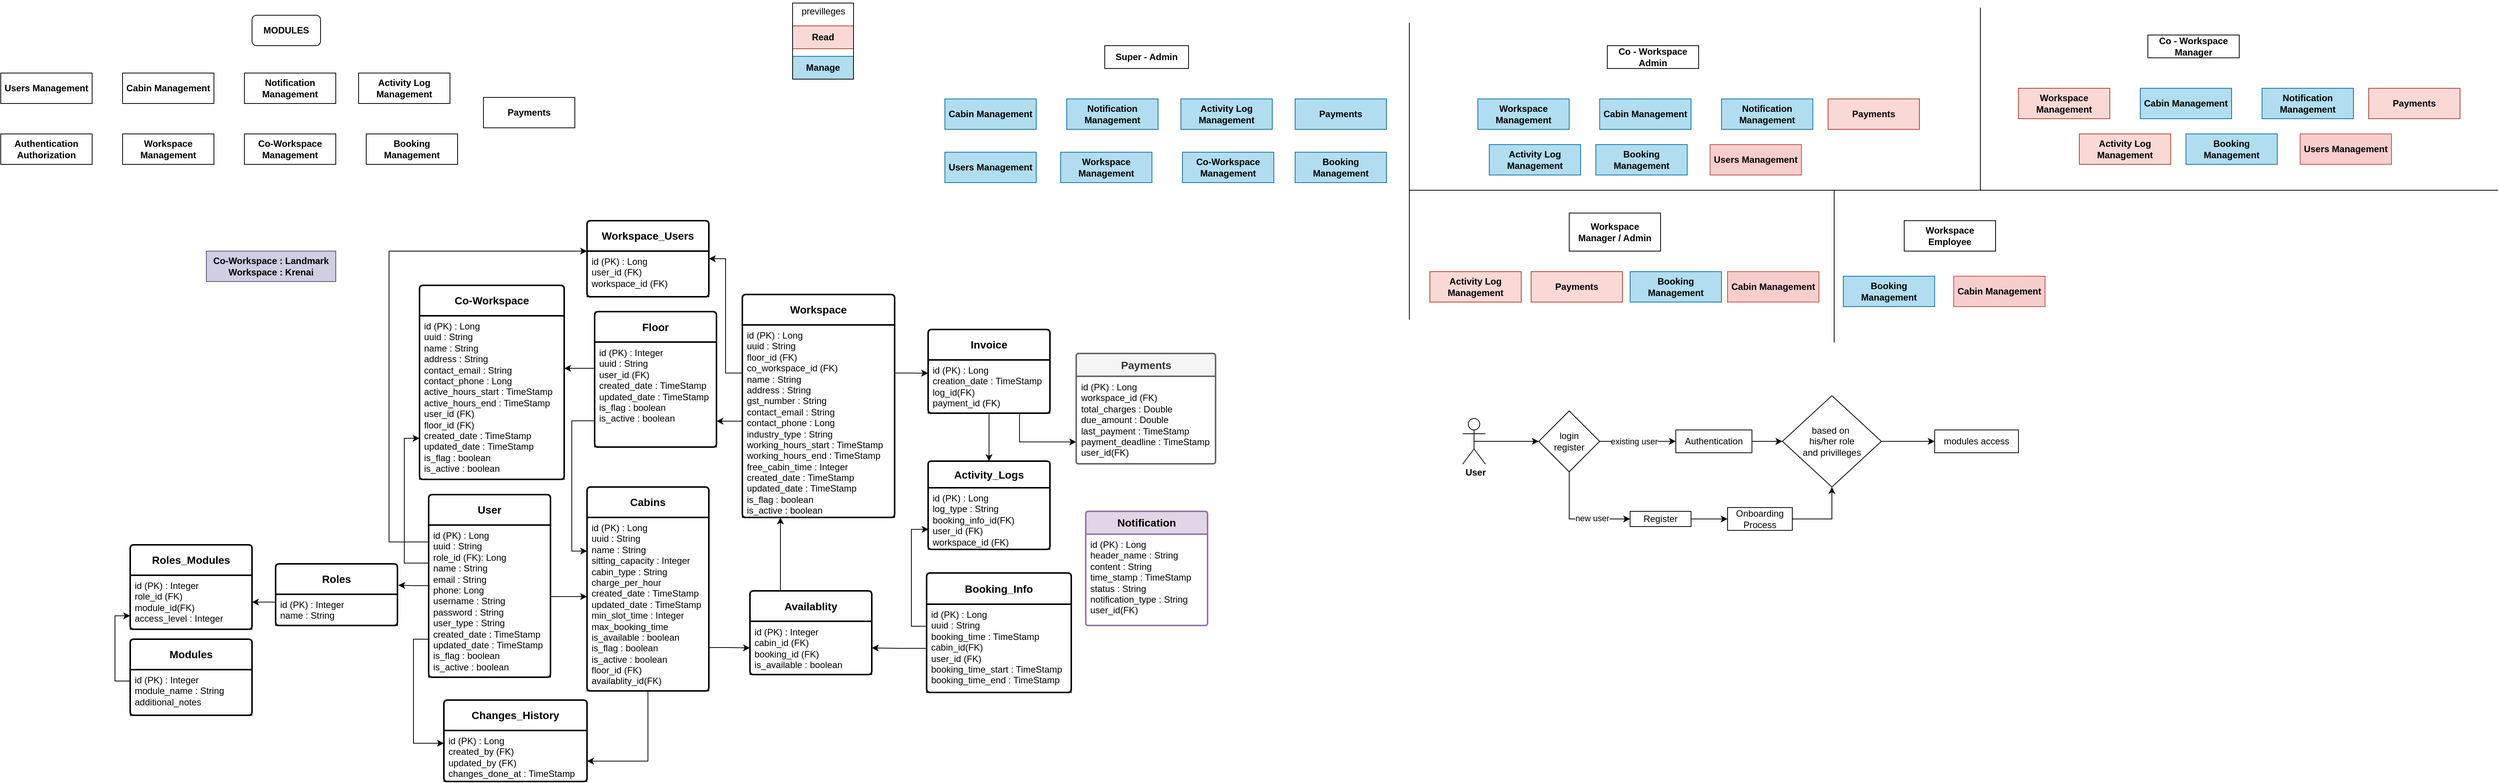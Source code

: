 <mxfile version="26.0.4">
  <diagram name="Page-1" id="Hbr4fW7oNGjuH58WPVC-">
    <mxGraphModel dx="5554" dy="1778" grid="1" gridSize="10" guides="1" tooltips="1" connect="1" arrows="1" fold="1" page="1" pageScale="1" pageWidth="850" pageHeight="1100" math="0" shadow="0">
      <root>
        <mxCell id="0" />
        <mxCell id="1" parent="0" />
        <mxCell id="i0zj9YfqIQTJ_gesHQt6-1" value="&lt;p&gt;&lt;span&gt;&lt;strong&gt;User&lt;/strong&gt;&lt;/span&gt;&lt;/p&gt;" style="swimlane;childLayout=stackLayout;horizontal=1;startSize=40;horizontalStack=0;rounded=1;fontSize=14;fontStyle=0;strokeWidth=2;resizeParent=0;resizeLast=1;shadow=0;dashed=0;align=center;arcSize=4;whiteSpace=wrap;html=1;fillColor=none;" parent="1" vertex="1">
          <mxGeometry x="-3278" y="-440" width="160" height="240" as="geometry" />
        </mxCell>
        <mxCell id="i0zj9YfqIQTJ_gesHQt6-2" value="&lt;div&gt;id (PK) : Long&lt;/div&gt;&lt;div&gt;uuid : String&lt;br&gt;&lt;/div&gt;&lt;div&gt;role_id (FK): Long&lt;br&gt;&lt;/div&gt;name : String&lt;br&gt;email : String&lt;br&gt;phone: Long&lt;br&gt;&lt;div&gt;username : String&lt;br&gt;&lt;/div&gt;password : String&lt;br&gt;user_type : String&lt;br&gt;&lt;div&gt;created_date : TimeStamp&lt;/div&gt;&lt;div&gt;updated_date : TimeStamp&lt;/div&gt;&lt;div&gt;is_flag : boolean&lt;/div&gt;&lt;div&gt;is_active : boolean&lt;/div&gt;" style="align=left;fillColor=none;spacingLeft=4;fontSize=12;verticalAlign=top;resizable=0;rotatable=0;part=1;html=1;" parent="i0zj9YfqIQTJ_gesHQt6-1" vertex="1">
          <mxGeometry y="40" width="160" height="200" as="geometry" />
        </mxCell>
        <mxCell id="i0zj9YfqIQTJ_gesHQt6-3" value="&lt;p&gt;&lt;span&gt;&lt;strong&gt;Roles&lt;/strong&gt;&lt;/span&gt;&lt;/p&gt;" style="swimlane;childLayout=stackLayout;horizontal=1;startSize=40;horizontalStack=0;rounded=1;fontSize=14;fontStyle=0;strokeWidth=2;resizeParent=0;resizeLast=1;shadow=0;dashed=0;align=center;arcSize=4;whiteSpace=wrap;html=1;fillColor=none;" parent="1" vertex="1">
          <mxGeometry x="-3479" y="-349" width="160" height="81" as="geometry" />
        </mxCell>
        <mxCell id="i0zj9YfqIQTJ_gesHQt6-4" value="id (PK) : Integer&lt;br&gt;name : String" style="align=left;fillColor=none;spacingLeft=4;fontSize=12;verticalAlign=top;resizable=0;rotatable=0;part=1;html=1;" parent="i0zj9YfqIQTJ_gesHQt6-3" vertex="1">
          <mxGeometry y="40" width="160" height="41" as="geometry" />
        </mxCell>
        <mxCell id="i0zj9YfqIQTJ_gesHQt6-5" value="&lt;p&gt;&lt;span&gt;&lt;strong&gt;Roles_Modules&lt;/strong&gt;&lt;/span&gt;&lt;/p&gt;" style="swimlane;childLayout=stackLayout;horizontal=1;startSize=40;horizontalStack=0;rounded=1;fontSize=14;fontStyle=0;strokeWidth=2;resizeParent=0;resizeLast=1;shadow=0;dashed=0;align=center;arcSize=4;whiteSpace=wrap;html=1;fillColor=none;" parent="1" vertex="1">
          <mxGeometry x="-3670" y="-374" width="160" height="111" as="geometry" />
        </mxCell>
        <mxCell id="i0zj9YfqIQTJ_gesHQt6-6" value="&lt;div&gt;id (PK) : Integer&lt;br&gt;role_id (FK)&lt;br&gt;module_id(FK)&lt;br&gt;access_level : Integer &lt;br&gt;&lt;/div&gt;" style="align=left;fillColor=none;spacingLeft=4;fontSize=12;verticalAlign=top;resizable=0;rotatable=0;part=1;html=1;" parent="i0zj9YfqIQTJ_gesHQt6-5" vertex="1">
          <mxGeometry y="40" width="160" height="71" as="geometry" />
        </mxCell>
        <mxCell id="i0zj9YfqIQTJ_gesHQt6-7" value="&lt;b&gt;Modules&lt;/b&gt;" style="swimlane;childLayout=stackLayout;horizontal=1;startSize=40;horizontalStack=0;rounded=1;fontSize=14;fontStyle=0;strokeWidth=2;resizeParent=0;resizeLast=1;shadow=0;dashed=0;align=center;arcSize=4;whiteSpace=wrap;html=1;fillColor=none;" parent="1" vertex="1">
          <mxGeometry x="-3670" y="-250" width="160" height="100" as="geometry" />
        </mxCell>
        <mxCell id="i0zj9YfqIQTJ_gesHQt6-8" value="id (PK) : Integer&lt;br&gt;module_name : String&lt;br&gt;&lt;div&gt;additional_notes&lt;/div&gt;" style="align=left;fillColor=none;spacingLeft=4;fontSize=12;verticalAlign=top;resizable=0;rotatable=0;part=1;html=1;" parent="i0zj9YfqIQTJ_gesHQt6-7" vertex="1">
          <mxGeometry y="40" width="160" height="60" as="geometry" />
        </mxCell>
        <mxCell id="i0zj9YfqIQTJ_gesHQt6-14" style="edgeStyle=orthogonalEdgeStyle;rounded=0;orthogonalLoop=1;jettySize=auto;html=1;exitX=0.009;exitY=0.398;exitDx=0;exitDy=0;entryX=1.007;entryY=0.347;entryDx=0;entryDy=0;entryPerimeter=0;exitPerimeter=0;fillColor=none;" parent="1" source="i0zj9YfqIQTJ_gesHQt6-2" target="i0zj9YfqIQTJ_gesHQt6-3" edge="1">
          <mxGeometry relative="1" as="geometry" />
        </mxCell>
        <mxCell id="i0zj9YfqIQTJ_gesHQt6-18" style="edgeStyle=orthogonalEdgeStyle;rounded=0;orthogonalLoop=1;jettySize=auto;html=1;exitX=0;exitY=0.25;exitDx=0;exitDy=0;entryX=1;entryY=0.5;entryDx=0;entryDy=0;fillColor=none;" parent="1" source="i0zj9YfqIQTJ_gesHQt6-4" target="i0zj9YfqIQTJ_gesHQt6-6" edge="1">
          <mxGeometry relative="1" as="geometry" />
        </mxCell>
        <mxCell id="i0zj9YfqIQTJ_gesHQt6-20" value="&lt;div&gt;&lt;strong&gt;Workspace&lt;/strong&gt;&lt;br&gt;&lt;/div&gt;" style="swimlane;childLayout=stackLayout;horizontal=1;startSize=40;horizontalStack=0;rounded=1;fontSize=14;fontStyle=0;strokeWidth=2;resizeParent=0;resizeLast=1;shadow=0;dashed=0;align=center;arcSize=4;whiteSpace=wrap;html=1;fillColor=none;" parent="1" vertex="1">
          <mxGeometry x="-2866" y="-703" width="200" height="293" as="geometry" />
        </mxCell>
        <mxCell id="i0zj9YfqIQTJ_gesHQt6-21" value="&lt;div&gt;id (PK) : Long&lt;/div&gt;&lt;div&gt;uuid : String&lt;br&gt;&lt;/div&gt;&lt;div&gt;floor_id (FK)&lt;/div&gt;&lt;div&gt;co_workspace_id (FK) &lt;/div&gt;name : String&lt;br&gt;address : String&lt;br&gt;gst_number : String&lt;br&gt;&lt;div&gt;contact_email : String&lt;br&gt;&lt;/div&gt;contact_phone : Long&lt;br&gt;&lt;div&gt;industry_type : String&lt;br&gt;&lt;/div&gt;&lt;div&gt;working_hours_start : TimeStamp&lt;br&gt;working_hours_end : TimeStamp&lt;br&gt;&lt;/div&gt;&lt;div&gt;free_cabin_time : Integer&lt;br&gt;&lt;/div&gt;&lt;div&gt;&lt;div&gt;created_date : TimeStamp&lt;/div&gt;&lt;div&gt;updated_date : TimeStamp&lt;/div&gt;&lt;div&gt;is_flag : boolean&lt;/div&gt;&lt;div&gt;is_active : boolean&lt;/div&gt;&lt;/div&gt;" style="align=left;fillColor=none;spacingLeft=4;fontSize=12;verticalAlign=top;resizable=0;rotatable=0;part=1;html=1;" parent="i0zj9YfqIQTJ_gesHQt6-20" vertex="1">
          <mxGeometry y="40" width="200" height="253" as="geometry" />
        </mxCell>
        <mxCell id="i0zj9YfqIQTJ_gesHQt6-26" value="&lt;strong&gt;Co-&lt;/strong&gt;&lt;b&gt;Workspace&lt;/b&gt;" style="swimlane;childLayout=stackLayout;horizontal=1;startSize=40;horizontalStack=0;rounded=1;fontSize=14;fontStyle=0;strokeWidth=2;resizeParent=0;resizeLast=1;shadow=0;dashed=0;align=center;arcSize=4;whiteSpace=wrap;html=1;fillColor=none;" parent="1" vertex="1">
          <mxGeometry x="-3290" y="-715" width="190" height="255" as="geometry" />
        </mxCell>
        <mxCell id="i0zj9YfqIQTJ_gesHQt6-27" value="&lt;div&gt;id (PK) : Long&lt;/div&gt;&lt;div&gt;uuid : String&lt;br&gt;&lt;/div&gt;name : String&lt;br&gt;address : String&lt;br&gt;contact_email : String&lt;br&gt;&lt;div&gt;contact_phone : Long&lt;/div&gt;&lt;div&gt;&lt;div&gt;active_hours_start : TimeStamp&lt;br&gt;active_hours_end : TimeStamp&lt;br&gt;&lt;/div&gt;&lt;/div&gt;&lt;div&gt;user_id (FK)&lt;/div&gt;&lt;div&gt;floor_id (FK)&lt;/div&gt;&lt;div&gt;&lt;div&gt;&lt;div&gt;created_date : TimeStamp&lt;/div&gt;&lt;div&gt;updated_date : TimeStamp&lt;/div&gt;&lt;div&gt;is_flag : boolean&lt;/div&gt;&lt;div&gt;is_active : boolean&lt;/div&gt;&lt;/div&gt;&lt;/div&gt;" style="align=left;fillColor=none;spacingLeft=4;fontSize=12;verticalAlign=top;resizable=0;rotatable=0;part=1;html=1;" parent="i0zj9YfqIQTJ_gesHQt6-26" vertex="1">
          <mxGeometry y="40" width="190" height="215" as="geometry" />
        </mxCell>
        <mxCell id="i0zj9YfqIQTJ_gesHQt6-32" value="&lt;div&gt;&lt;strong&gt;Cabins&lt;/strong&gt;&lt;/div&gt;" style="swimlane;childLayout=stackLayout;horizontal=1;startSize=40;horizontalStack=0;rounded=1;fontSize=14;fontStyle=0;strokeWidth=2;resizeParent=0;resizeLast=1;shadow=0;dashed=0;align=center;arcSize=4;whiteSpace=wrap;html=1;fillColor=none;" parent="1" vertex="1">
          <mxGeometry x="-3070" y="-450" width="160" height="268" as="geometry" />
        </mxCell>
        <mxCell id="i0zj9YfqIQTJ_gesHQt6-33" value="&lt;div&gt;id (PK) : Long&lt;/div&gt;&lt;div&gt;uuid : String&lt;br&gt;&lt;/div&gt;name : String&lt;br&gt;&lt;div&gt;sitting_capacity : Integer&lt;/div&gt;&lt;div&gt;cabin_type : String&lt;br&gt;&lt;/div&gt;&lt;div&gt;charge_per_hour&lt;/div&gt;&lt;div&gt;&lt;div&gt;created_date : TimeStamp&lt;/div&gt;&lt;div&gt;updated_date : TimeStamp&lt;/div&gt;&lt;div&gt;min_slot_time : Integer&lt;/div&gt;&lt;div&gt;max_booking_time&lt;br&gt;&lt;/div&gt;&lt;div&gt;is_available : boolean&lt;br&gt;&lt;/div&gt;&lt;div&gt;is_flag : boolean&lt;/div&gt;&lt;div&gt;is_active : boolean&lt;/div&gt;&lt;/div&gt;&lt;div&gt;floor_id (FK)&lt;/div&gt;&lt;div&gt;availablity_id(FK)&lt;br&gt;&lt;/div&gt;" style="align=left;fillColor=none;spacingLeft=4;fontSize=12;verticalAlign=top;resizable=0;rotatable=0;part=1;html=1;" parent="i0zj9YfqIQTJ_gesHQt6-32" vertex="1">
          <mxGeometry y="40" width="160" height="228" as="geometry" />
        </mxCell>
        <mxCell id="6uWzE0YaMPxojv6-Itjr-31" style="edgeStyle=orthogonalEdgeStyle;rounded=0;orthogonalLoop=1;jettySize=auto;html=1;exitX=0.25;exitY=0;exitDx=0;exitDy=0;entryX=0.25;entryY=1;entryDx=0;entryDy=0;" parent="1" source="i0zj9YfqIQTJ_gesHQt6-37" target="i0zj9YfqIQTJ_gesHQt6-20" edge="1">
          <mxGeometry relative="1" as="geometry" />
        </mxCell>
        <mxCell id="i0zj9YfqIQTJ_gesHQt6-37" value="&lt;b&gt;Availablity&lt;/b&gt;" style="swimlane;childLayout=stackLayout;horizontal=1;startSize=40;horizontalStack=0;rounded=1;fontSize=14;fontStyle=0;strokeWidth=2;resizeParent=0;resizeLast=1;shadow=0;dashed=0;align=center;arcSize=4;whiteSpace=wrap;html=1;fillColor=none;" parent="1" vertex="1">
          <mxGeometry x="-2856" y="-313.5" width="160" height="110" as="geometry" />
        </mxCell>
        <mxCell id="i0zj9YfqIQTJ_gesHQt6-38" value="&lt;div&gt;id (PK) : Integer&lt;br&gt;&lt;/div&gt;&lt;div&gt;cabin_id (FK) &lt;br&gt;&lt;/div&gt;&lt;div&gt;booking_id (FK)&lt;/div&gt;&lt;div&gt;is_available : boolean&lt;/div&gt;" style="align=left;fillColor=none;spacingLeft=4;fontSize=12;verticalAlign=top;resizable=0;rotatable=0;part=1;html=1;" parent="i0zj9YfqIQTJ_gesHQt6-37" vertex="1">
          <mxGeometry y="40" width="160" height="70" as="geometry" />
        </mxCell>
        <mxCell id="i0zj9YfqIQTJ_gesHQt6-40" value="&lt;p&gt;&lt;span&gt;&lt;strong&gt;Floor&lt;/strong&gt;&lt;/span&gt;&lt;/p&gt;" style="swimlane;childLayout=stackLayout;horizontal=1;startSize=40;horizontalStack=0;rounded=1;fontSize=14;fontStyle=0;strokeWidth=2;resizeParent=0;resizeLast=1;shadow=0;dashed=0;align=center;arcSize=4;whiteSpace=wrap;html=1;fillColor=none;" parent="1" vertex="1">
          <mxGeometry x="-3060" y="-680.5" width="160" height="178" as="geometry">
            <mxRectangle x="-599" y="1382" width="80" height="60" as="alternateBounds" />
          </mxGeometry>
        </mxCell>
        <mxCell id="i0zj9YfqIQTJ_gesHQt6-41" value="&lt;div&gt;id (PK) : Integer&lt;/div&gt;&lt;div&gt;uuid : String&lt;br&gt;&lt;/div&gt;&lt;div&gt;user_id (FK)&lt;/div&gt;&lt;div&gt;&lt;div&gt;&lt;div&gt;created_date : TimeStamp&lt;/div&gt;&lt;div&gt;updated_date : TimeStamp&lt;/div&gt;&lt;div&gt;is_flag : boolean&lt;/div&gt;&lt;div&gt;is_active : boolean&lt;/div&gt;&lt;/div&gt;&lt;/div&gt;" style="align=left;fillColor=none;spacingLeft=4;fontSize=12;verticalAlign=top;resizable=0;rotatable=0;part=1;html=1;" parent="i0zj9YfqIQTJ_gesHQt6-40" vertex="1">
          <mxGeometry y="40" width="160" height="138" as="geometry" />
        </mxCell>
        <mxCell id="i0zj9YfqIQTJ_gesHQt6-46" value="&lt;b&gt;Activity_Logs&lt;br&gt;&lt;/b&gt;" style="swimlane;childLayout=stackLayout;horizontal=1;startSize=35;horizontalStack=0;rounded=1;fontSize=14;fontStyle=0;strokeWidth=2;resizeParent=0;resizeLast=1;shadow=0;dashed=0;align=center;arcSize=4;whiteSpace=wrap;html=1;fillColor=none;" parent="1" vertex="1">
          <mxGeometry x="-2622" y="-484" width="160" height="116" as="geometry" />
        </mxCell>
        <mxCell id="i0zj9YfqIQTJ_gesHQt6-47" value="id (PK) : Long&lt;br&gt;log_type : String&lt;br&gt;&lt;div&gt;booking_info_id(FK)&lt;/div&gt;&lt;div&gt;user_id (FK)&lt;/div&gt;&lt;div&gt;workspace_id (FK)&lt;br&gt;&lt;/div&gt;" style="align=left;fillColor=none;spacingLeft=4;fontSize=12;verticalAlign=top;resizable=0;rotatable=0;part=1;html=1;" parent="i0zj9YfqIQTJ_gesHQt6-46" vertex="1">
          <mxGeometry y="35" width="160" height="81" as="geometry" />
        </mxCell>
        <mxCell id="i0zj9YfqIQTJ_gesHQt6-48" value="&lt;b&gt;Booking_Info&lt;/b&gt;" style="swimlane;childLayout=stackLayout;horizontal=1;startSize=41;horizontalStack=0;rounded=1;fontSize=14;fontStyle=0;strokeWidth=2;resizeParent=0;resizeLast=1;shadow=0;dashed=0;align=center;arcSize=4;whiteSpace=wrap;html=1;fillColor=none;" parent="1" vertex="1">
          <mxGeometry x="-2624" y="-337" width="190" height="157" as="geometry" />
        </mxCell>
        <mxCell id="i0zj9YfqIQTJ_gesHQt6-49" value="&lt;div&gt;id (PK) : Long&lt;/div&gt;uuid : String&lt;br&gt;&lt;div&gt;booking_time : TimeStamp&lt;/div&gt;&lt;div&gt;cabin_id(FK) &lt;/div&gt;user_id (FK)&lt;br&gt;&lt;div&gt;booking_time_start : TimeStamp&lt;/div&gt;&lt;div&gt;booking_time_end : TimeStamp&lt;/div&gt;" style="align=left;fillColor=none;spacingLeft=4;fontSize=12;verticalAlign=top;resizable=0;rotatable=0;part=1;html=1;" parent="i0zj9YfqIQTJ_gesHQt6-48" vertex="1">
          <mxGeometry y="41" width="190" height="116" as="geometry" />
        </mxCell>
        <mxCell id="6uWzE0YaMPxojv6-Itjr-39" style="edgeStyle=orthogonalEdgeStyle;rounded=0;orthogonalLoop=1;jettySize=auto;html=1;exitX=0.75;exitY=1;exitDx=0;exitDy=0;entryX=0;entryY=0.75;entryDx=0;entryDy=0;" parent="1" source="i0zj9YfqIQTJ_gesHQt6-50" target="6uWzE0YaMPxojv6-Itjr-38" edge="1">
          <mxGeometry relative="1" as="geometry" />
        </mxCell>
        <mxCell id="i0zj9YfqIQTJ_gesHQt6-50" value="&lt;b&gt;Invoice&lt;br&gt;&lt;/b&gt;" style="swimlane;childLayout=stackLayout;horizontal=1;startSize=40;horizontalStack=0;rounded=1;fontSize=14;fontStyle=0;strokeWidth=2;resizeParent=0;resizeLast=1;shadow=0;dashed=0;align=center;arcSize=4;whiteSpace=wrap;html=1;fillColor=none;" parent="1" vertex="1">
          <mxGeometry x="-2622" y="-657" width="160" height="110" as="geometry" />
        </mxCell>
        <mxCell id="i0zj9YfqIQTJ_gesHQt6-51" value="&lt;div&gt;id (PK) : Long&lt;br&gt;&lt;/div&gt;creation_date : TimeStamp&lt;br&gt;&lt;div&gt;log_id(FK)&lt;/div&gt;&lt;div&gt;payment_id (FK)&lt;/div&gt;" style="align=left;fillColor=none;spacingLeft=4;fontSize=12;verticalAlign=top;resizable=0;rotatable=0;part=1;html=1;" parent="i0zj9YfqIQTJ_gesHQt6-50" vertex="1">
          <mxGeometry y="40" width="160" height="70" as="geometry" />
        </mxCell>
        <mxCell id="i0zj9YfqIQTJ_gesHQt6-56" value="&lt;b&gt;Notification&lt;/b&gt;" style="swimlane;childLayout=stackLayout;horizontal=1;startSize=30;horizontalStack=0;rounded=1;fontSize=14;fontStyle=0;strokeWidth=2;resizeParent=0;resizeLast=1;shadow=0;dashed=0;align=center;arcSize=4;whiteSpace=wrap;html=1;fillColor=#e1d5e7;strokeColor=#9673a6;" parent="1" vertex="1">
          <mxGeometry x="-2415" y="-418" width="160" height="150" as="geometry" />
        </mxCell>
        <mxCell id="i0zj9YfqIQTJ_gesHQt6-57" value="&lt;div&gt;id (PK) : Long&lt;br&gt;&lt;/div&gt;header_name : String&lt;br&gt;&lt;div&gt;content : String &lt;br&gt;&lt;/div&gt;&lt;div&gt;time_stamp : TimeStamp&lt;br&gt;&lt;/div&gt;&lt;div&gt;status : String&lt;br&gt;&lt;/div&gt;&lt;div&gt;notification_type : String&lt;br&gt;&lt;/div&gt;&lt;div&gt;user_id(FK)&lt;br&gt;&lt;/div&gt;&lt;div&gt;&lt;br&gt;&lt;/div&gt;" style="align=left;strokeColor=none;fillColor=none;spacingLeft=4;fontSize=12;verticalAlign=top;resizable=0;rotatable=0;part=1;html=1;" parent="i0zj9YfqIQTJ_gesHQt6-56" vertex="1">
          <mxGeometry y="30" width="160" height="120" as="geometry" />
        </mxCell>
        <mxCell id="i0zj9YfqIQTJ_gesHQt6-70" style="edgeStyle=orthogonalEdgeStyle;rounded=0;orthogonalLoop=1;jettySize=auto;html=1;exitX=1;exitY=0.25;exitDx=0;exitDy=0;entryX=0;entryY=0.25;entryDx=0;entryDy=0;" parent="1" source="i0zj9YfqIQTJ_gesHQt6-21" target="i0zj9YfqIQTJ_gesHQt6-51" edge="1">
          <mxGeometry relative="1" as="geometry" />
        </mxCell>
        <mxCell id="i0zj9YfqIQTJ_gesHQt6-75" value="MODULES" style="rounded=1;whiteSpace=wrap;html=1;fontStyle=1" parent="1" vertex="1">
          <mxGeometry x="-3510" y="-1070" width="90" height="40" as="geometry" />
        </mxCell>
        <mxCell id="i0zj9YfqIQTJ_gesHQt6-76" value="&lt;div&gt;Authentication&lt;/div&gt;&lt;div&gt;Authorization&lt;br&gt;&lt;/div&gt;" style="rounded=0;whiteSpace=wrap;html=1;fontStyle=1" parent="1" vertex="1">
          <mxGeometry x="-3840" y="-914" width="120" height="40" as="geometry" />
        </mxCell>
        <mxCell id="i0zj9YfqIQTJ_gesHQt6-77" value="Users Management" style="rounded=0;whiteSpace=wrap;html=1;fontStyle=1" parent="1" vertex="1">
          <mxGeometry x="-3840" y="-994" width="120" height="40" as="geometry" />
        </mxCell>
        <mxCell id="i0zj9YfqIQTJ_gesHQt6-78" value="Co-Workspace Management" style="rounded=0;whiteSpace=wrap;html=1;fontStyle=1" parent="1" vertex="1">
          <mxGeometry x="-3520" y="-914" width="120" height="40" as="geometry" />
        </mxCell>
        <mxCell id="i0zj9YfqIQTJ_gesHQt6-79" value="Workspace Management" style="rounded=0;whiteSpace=wrap;html=1;fontStyle=1" parent="1" vertex="1">
          <mxGeometry x="-3680" y="-914" width="120" height="40" as="geometry" />
        </mxCell>
        <mxCell id="i0zj9YfqIQTJ_gesHQt6-80" value="Booking Management" style="rounded=0;whiteSpace=wrap;html=1;fontStyle=1" parent="1" vertex="1">
          <mxGeometry x="-3360" y="-914" width="120" height="40" as="geometry" />
        </mxCell>
        <mxCell id="i0zj9YfqIQTJ_gesHQt6-81" value="Cabin Management" style="rounded=0;whiteSpace=wrap;html=1;fontStyle=1" parent="1" vertex="1">
          <mxGeometry x="-3680" y="-994" width="120" height="40" as="geometry" />
        </mxCell>
        <mxCell id="i0zj9YfqIQTJ_gesHQt6-82" value="&lt;div&gt;Notification&lt;/div&gt;&lt;div&gt;Management&lt;br&gt;&lt;/div&gt;" style="rounded=0;whiteSpace=wrap;html=1;fontStyle=1" parent="1" vertex="1">
          <mxGeometry x="-3520" y="-994" width="120" height="40" as="geometry" />
        </mxCell>
        <mxCell id="i0zj9YfqIQTJ_gesHQt6-87" value="Activity Log Management" style="rounded=0;whiteSpace=wrap;html=1;fontStyle=1" parent="1" vertex="1">
          <mxGeometry x="-3370" y="-994" width="120" height="40" as="geometry" />
        </mxCell>
        <mxCell id="i0zj9YfqIQTJ_gesHQt6-88" value="&lt;b&gt;Changes_History&lt;/b&gt;" style="swimlane;childLayout=stackLayout;horizontal=1;startSize=40;horizontalStack=0;rounded=1;fontSize=14;fontStyle=0;strokeWidth=2;resizeParent=0;resizeLast=1;shadow=0;dashed=0;align=center;arcSize=4;whiteSpace=wrap;html=1;fillColor=none;" parent="1" vertex="1">
          <mxGeometry x="-3258" y="-170" width="188" height="107" as="geometry" />
        </mxCell>
        <mxCell id="i0zj9YfqIQTJ_gesHQt6-89" value="&lt;div&gt;id (PK) : Long&lt;br&gt;&lt;/div&gt;&lt;div&gt;created_by (FK) &lt;br&gt;&lt;/div&gt;&lt;div&gt;updated_by (FK)&lt;/div&gt;&lt;div&gt;changes_done_at : TimeStamp&lt;/div&gt;" style="align=left;fillColor=none;spacingLeft=4;fontSize=12;verticalAlign=top;resizable=0;rotatable=0;part=1;html=1;" parent="i0zj9YfqIQTJ_gesHQt6-88" vertex="1">
          <mxGeometry y="40" width="188" height="67" as="geometry" />
        </mxCell>
        <mxCell id="i0zj9YfqIQTJ_gesHQt6-90" style="edgeStyle=orthogonalEdgeStyle;rounded=0;orthogonalLoop=1;jettySize=auto;html=1;exitX=0;exitY=0.75;exitDx=0;exitDy=0;entryX=0;entryY=0.25;entryDx=0;entryDy=0;" parent="1" source="i0zj9YfqIQTJ_gesHQt6-2" target="i0zj9YfqIQTJ_gesHQt6-89" edge="1">
          <mxGeometry relative="1" as="geometry" />
        </mxCell>
        <mxCell id="i0zj9YfqIQTJ_gesHQt6-98" value="Users Management" style="rounded=0;whiteSpace=wrap;html=1;fillColor=#b1ddf0;strokeColor=#10739e;fontStyle=1" parent="1" vertex="1">
          <mxGeometry x="-2600" y="-890" width="120" height="40" as="geometry" />
        </mxCell>
        <mxCell id="i0zj9YfqIQTJ_gesHQt6-99" value="Co-Workspace Management" style="rounded=0;whiteSpace=wrap;html=1;fillColor=#b1ddf0;strokeColor=#10739e;fontStyle=1" parent="1" vertex="1">
          <mxGeometry x="-2288" y="-890" width="120" height="40" as="geometry" />
        </mxCell>
        <mxCell id="i0zj9YfqIQTJ_gesHQt6-100" value="Workspace Management" style="rounded=0;whiteSpace=wrap;html=1;fillColor=#b1ddf0;strokeColor=#10739e;fontStyle=1" parent="1" vertex="1">
          <mxGeometry x="-2448" y="-890" width="120" height="40" as="geometry" />
        </mxCell>
        <mxCell id="i0zj9YfqIQTJ_gesHQt6-101" value="Booking Management" style="rounded=0;whiteSpace=wrap;html=1;fillColor=#b1ddf0;strokeColor=#10739e;fontStyle=1" parent="1" vertex="1">
          <mxGeometry x="-2140" y="-890" width="120" height="40" as="geometry" />
        </mxCell>
        <mxCell id="i0zj9YfqIQTJ_gesHQt6-102" value="Cabin Management" style="rounded=0;whiteSpace=wrap;html=1;fillColor=#b1ddf0;strokeColor=#10739e;fontStyle=1" parent="1" vertex="1">
          <mxGeometry x="-2600" y="-960" width="120" height="40" as="geometry" />
        </mxCell>
        <mxCell id="i0zj9YfqIQTJ_gesHQt6-103" value="&lt;div&gt;Notification&lt;/div&gt;&lt;div&gt;Management&lt;br&gt;&lt;/div&gt;" style="rounded=0;whiteSpace=wrap;html=1;fillColor=#b1ddf0;strokeColor=#10739e;fontStyle=1" parent="1" vertex="1">
          <mxGeometry x="-2440" y="-960" width="120" height="40" as="geometry" />
        </mxCell>
        <mxCell id="i0zj9YfqIQTJ_gesHQt6-106" value="Activity Log Management" style="rounded=0;whiteSpace=wrap;html=1;fillColor=#b1ddf0;strokeColor=#10739e;fontStyle=1" parent="1" vertex="1">
          <mxGeometry x="-2290" y="-960" width="120" height="40" as="geometry" />
        </mxCell>
        <mxCell id="i0zj9YfqIQTJ_gesHQt6-107" value="Super - Admin" style="rounded=0;whiteSpace=wrap;html=1;fontStyle=1" parent="1" vertex="1">
          <mxGeometry x="-2390" y="-1030" width="110" height="30" as="geometry" />
        </mxCell>
        <mxCell id="i0zj9YfqIQTJ_gesHQt6-111" value="Workspace Management" style="rounded=0;whiteSpace=wrap;html=1;fillColor=#b1ddf0;strokeColor=#10739e;fontStyle=1" parent="1" vertex="1">
          <mxGeometry x="-1900" y="-960" width="120" height="40" as="geometry" />
        </mxCell>
        <mxCell id="i0zj9YfqIQTJ_gesHQt6-112" value="Booking Management" style="rounded=0;whiteSpace=wrap;html=1;fillColor=#b1ddf0;strokeColor=#10739e;fontStyle=1" parent="1" vertex="1">
          <mxGeometry x="-1745" y="-900" width="120" height="40" as="geometry" />
        </mxCell>
        <mxCell id="i0zj9YfqIQTJ_gesHQt6-113" value="Cabin Management" style="rounded=0;whiteSpace=wrap;html=1;fillColor=#b1ddf0;strokeColor=#10739e;fontStyle=1" parent="1" vertex="1">
          <mxGeometry x="-1740" y="-960" width="120" height="40" as="geometry" />
        </mxCell>
        <mxCell id="i0zj9YfqIQTJ_gesHQt6-114" value="&lt;div&gt;Notification&lt;/div&gt;&lt;div&gt;Management&lt;br&gt;&lt;/div&gt;" style="rounded=0;whiteSpace=wrap;html=1;fillColor=#b1ddf0;strokeColor=#10739e;fontStyle=1" parent="1" vertex="1">
          <mxGeometry x="-1580" y="-960" width="120" height="40" as="geometry" />
        </mxCell>
        <mxCell id="i0zj9YfqIQTJ_gesHQt6-115" value="Activity Log Management" style="rounded=0;whiteSpace=wrap;html=1;fillColor=#b1ddf0;strokeColor=#10739e;fontStyle=1" parent="1" vertex="1">
          <mxGeometry x="-1885" y="-900" width="120" height="40" as="geometry" />
        </mxCell>
        <mxCell id="i0zj9YfqIQTJ_gesHQt6-116" value="&lt;div&gt;Co - Workspace Admin&lt;br&gt;&lt;/div&gt;" style="rounded=0;whiteSpace=wrap;html=1;fontStyle=1" parent="1" vertex="1">
          <mxGeometry x="-1730" y="-1030" width="120" height="30" as="geometry" />
        </mxCell>
        <mxCell id="i0zj9YfqIQTJ_gesHQt6-125" value="Booking Management" style="rounded=0;whiteSpace=wrap;html=1;fillColor=#b1ddf0;strokeColor=#10739e;fontStyle=1" parent="1" vertex="1">
          <mxGeometry x="-1700" y="-733" width="120" height="40" as="geometry" />
        </mxCell>
        <mxCell id="i0zj9YfqIQTJ_gesHQt6-128" value="Activity Log Management" style="rounded=0;whiteSpace=wrap;html=1;fillColor=#fad9d5;strokeColor=#ae4132;fontStyle=1" parent="1" vertex="1">
          <mxGeometry x="-1963" y="-733" width="120" height="40" as="geometry" />
        </mxCell>
        <mxCell id="i0zj9YfqIQTJ_gesHQt6-129" value="&lt;div&gt;Workspace&lt;/div&gt;&lt;div&gt;Manager / Admin&lt;br&gt;&lt;/div&gt;" style="rounded=0;whiteSpace=wrap;html=1;fontStyle=1" parent="1" vertex="1">
          <mxGeometry x="-1780" y="-810" width="120" height="50" as="geometry" />
        </mxCell>
        <mxCell id="i0zj9YfqIQTJ_gesHQt6-130" value="Booking Management" style="rounded=0;whiteSpace=wrap;html=1;fillColor=#b1ddf0;strokeColor=#10739e;fontStyle=1" parent="1" vertex="1">
          <mxGeometry x="-1420" y="-727" width="120" height="40" as="geometry" />
        </mxCell>
        <mxCell id="i0zj9YfqIQTJ_gesHQt6-134" value="&lt;div&gt;Workspace&lt;/div&gt;&lt;div&gt;Employee&lt;/div&gt;" style="rounded=0;whiteSpace=wrap;html=1;fontStyle=1" parent="1" vertex="1">
          <mxGeometry x="-1340" y="-800" width="120" height="40" as="geometry" />
        </mxCell>
        <mxCell id="ZUwX_merdfJP2ijp_3mD-2" value="&lt;div&gt;Co-Workspace : Landmark&lt;br&gt;&lt;/div&gt;&lt;div&gt;Workspace : Krenai&lt;/div&gt;" style="rounded=0;whiteSpace=wrap;html=1;fillColor=#d0cee2;strokeColor=#56517e;fontStyle=1" parent="1" vertex="1">
          <mxGeometry x="-3570" y="-760" width="170" height="40" as="geometry" />
        </mxCell>
        <mxCell id="ZUwX_merdfJP2ijp_3mD-3" value="" style="endArrow=none;html=1;rounded=0;" parent="1" edge="1">
          <mxGeometry width="50" height="50" relative="1" as="geometry">
            <mxPoint x="-1990" y="-670" as="sourcePoint" />
            <mxPoint x="-1990" y="-1060" as="targetPoint" />
          </mxGeometry>
        </mxCell>
        <mxCell id="ZUwX_merdfJP2ijp_3mD-4" value="" style="endArrow=none;html=1;rounded=0;" parent="1" edge="1">
          <mxGeometry width="50" height="50" relative="1" as="geometry">
            <mxPoint x="-1990" y="-840" as="sourcePoint" />
            <mxPoint x="-560" y="-840" as="targetPoint" />
          </mxGeometry>
        </mxCell>
        <mxCell id="ZUwX_merdfJP2ijp_3mD-5" value="" style="endArrow=none;html=1;rounded=0;" parent="1" edge="1">
          <mxGeometry width="50" height="50" relative="1" as="geometry">
            <mxPoint x="-1432" y="-640" as="sourcePoint" />
            <mxPoint x="-1432" y="-840" as="targetPoint" />
          </mxGeometry>
        </mxCell>
        <mxCell id="6uWzE0YaMPxojv6-Itjr-15" value="Users Management" style="rounded=0;whiteSpace=wrap;html=1;fillColor=#f8cecc;strokeColor=#b85450;fontStyle=1" parent="1" vertex="1">
          <mxGeometry x="-1595" y="-900" width="120" height="40" as="geometry" />
        </mxCell>
        <mxCell id="6uWzE0YaMPxojv6-Itjr-22" value="Activity Log Management" style="rounded=0;whiteSpace=wrap;html=1;fillColor=#fad9d5;strokeColor=#ae4132;fontStyle=1" parent="1" vertex="1">
          <mxGeometry x="-1275" y="-727" width="120" height="40" as="geometry" />
        </mxCell>
        <mxCell id="6uWzE0YaMPxojv6-Itjr-25" value="Cabin Management" style="rounded=0;whiteSpace=wrap;html=1;fillColor=#f8cecc;strokeColor=#b85450;fontStyle=1" parent="1" vertex="1">
          <mxGeometry x="-1572" y="-733" width="120" height="40" as="geometry" />
        </mxCell>
        <mxCell id="6uWzE0YaMPxojv6-Itjr-26" value="Cabin Management" style="rounded=0;whiteSpace=wrap;html=1;fillColor=#f8cecc;strokeColor=#b85450;fontStyle=1" parent="1" vertex="1">
          <mxGeometry x="-1275" y="-727" width="120" height="40" as="geometry" />
        </mxCell>
        <mxCell id="6uWzE0YaMPxojv6-Itjr-32" style="edgeStyle=orthogonalEdgeStyle;rounded=0;orthogonalLoop=1;jettySize=auto;html=1;exitX=0;exitY=0.25;exitDx=0;exitDy=0;entryX=0;entryY=0.75;entryDx=0;entryDy=0;" parent="1" source="i0zj9YfqIQTJ_gesHQt6-2" target="i0zj9YfqIQTJ_gesHQt6-27" edge="1">
          <mxGeometry relative="1" as="geometry">
            <Array as="points">
              <mxPoint x="-3310" y="-350" />
              <mxPoint x="-3310" y="-514" />
              <mxPoint x="-3290" y="-514" />
            </Array>
          </mxGeometry>
        </mxCell>
        <mxCell id="6uWzE0YaMPxojv6-Itjr-37" value="&lt;b&gt;Payments&lt;/b&gt;" style="swimlane;childLayout=stackLayout;horizontal=1;startSize=30;horizontalStack=0;rounded=1;fontSize=14;fontStyle=0;strokeWidth=2;resizeParent=0;resizeLast=1;shadow=0;dashed=0;align=center;arcSize=4;whiteSpace=wrap;html=1;fillColor=#f5f5f5;fontColor=#333333;strokeColor=#666666;" parent="1" vertex="1">
          <mxGeometry x="-2427.5" y="-625.5" width="183" height="145" as="geometry" />
        </mxCell>
        <mxCell id="6uWzE0YaMPxojv6-Itjr-38" value="&lt;div&gt;id (PK) : Long&lt;br&gt;&lt;/div&gt;workspace_id (FK)&lt;div&gt;total_charges : Double&lt;/div&gt;&lt;div&gt;due_amount : Double&lt;br&gt;&lt;/div&gt;&lt;div&gt;last_payment : TimeStamp&lt;br&gt;&lt;/div&gt;&lt;div&gt;payment_deadline : TimeStamp&lt;/div&gt;&lt;div&gt;user_id(FK)&lt;br&gt;&lt;/div&gt;&lt;div&gt;&lt;br&gt;&lt;/div&gt;" style="align=left;strokeColor=none;fillColor=none;spacingLeft=4;fontSize=12;verticalAlign=top;resizable=0;rotatable=0;part=1;html=1;" parent="6uWzE0YaMPxojv6-Itjr-37" vertex="1">
          <mxGeometry y="30" width="183" height="115" as="geometry" />
        </mxCell>
        <mxCell id="6uWzE0YaMPxojv6-Itjr-40" value="Payments" style="rounded=0;whiteSpace=wrap;html=1;fontStyle=1" parent="1" vertex="1">
          <mxGeometry x="-3206" y="-962" width="120" height="40" as="geometry" />
        </mxCell>
        <mxCell id="6uWzE0YaMPxojv6-Itjr-41" value="Payments" style="rounded=0;whiteSpace=wrap;html=1;fillColor=#b1ddf0;strokeColor=#10739e;fontStyle=1" parent="1" vertex="1">
          <mxGeometry x="-2140" y="-960" width="120" height="40" as="geometry" />
        </mxCell>
        <mxCell id="6uWzE0YaMPxojv6-Itjr-42" value="Payments" style="rounded=0;whiteSpace=wrap;html=1;fillColor=#fad9d5;strokeColor=#ae4132;fontStyle=1" parent="1" vertex="1">
          <mxGeometry x="-1440" y="-960" width="120" height="40" as="geometry" />
        </mxCell>
        <mxCell id="6uWzE0YaMPxojv6-Itjr-43" value="Payments" style="rounded=0;whiteSpace=wrap;html=1;fillColor=#fad9d5;strokeColor=#ae4132;fontStyle=1" parent="1" vertex="1">
          <mxGeometry x="-1830" y="-733" width="120" height="40" as="geometry" />
        </mxCell>
        <mxCell id="6uWzE0YaMPxojv6-Itjr-46" style="edgeStyle=orthogonalEdgeStyle;rounded=0;orthogonalLoop=1;jettySize=auto;html=1;exitX=0;exitY=0.25;exitDx=0;exitDy=0;entryX=0.004;entryY=0.675;entryDx=0;entryDy=0;entryPerimeter=0;" parent="1" source="i0zj9YfqIQTJ_gesHQt6-49" target="i0zj9YfqIQTJ_gesHQt6-47" edge="1">
          <mxGeometry relative="1" as="geometry" />
        </mxCell>
        <mxCell id="6uWzE0YaMPxojv6-Itjr-48" style="edgeStyle=orthogonalEdgeStyle;rounded=0;orthogonalLoop=1;jettySize=auto;html=1;exitX=0;exitY=0.5;exitDx=0;exitDy=0;" parent="1" source="i0zj9YfqIQTJ_gesHQt6-49" target="i0zj9YfqIQTJ_gesHQt6-38" edge="1">
          <mxGeometry relative="1" as="geometry" />
        </mxCell>
        <mxCell id="6uWzE0YaMPxojv6-Itjr-53" value="&lt;b&gt;Workspace_Users&lt;br&gt;&lt;/b&gt;" style="swimlane;childLayout=stackLayout;horizontal=1;startSize=40;horizontalStack=0;rounded=1;fontSize=14;fontStyle=0;strokeWidth=2;resizeParent=0;resizeLast=1;shadow=0;dashed=0;align=center;arcSize=4;whiteSpace=wrap;html=1;fillColor=none;" parent="1" vertex="1">
          <mxGeometry x="-3070" y="-800" width="160" height="100" as="geometry" />
        </mxCell>
        <mxCell id="6uWzE0YaMPxojv6-Itjr-54" value="&lt;div&gt;id (PK) : Long&lt;/div&gt;&lt;div&gt;user_id (FK)&lt;/div&gt;&lt;div&gt;workspace_id (FK)&lt;/div&gt;" style="align=left;fillColor=none;spacingLeft=4;fontSize=12;verticalAlign=top;resizable=0;rotatable=0;part=1;html=1;" parent="6uWzE0YaMPxojv6-Itjr-53" vertex="1">
          <mxGeometry y="40" width="160" height="60" as="geometry" />
        </mxCell>
        <mxCell id="6uWzE0YaMPxojv6-Itjr-55" style="edgeStyle=orthogonalEdgeStyle;rounded=0;orthogonalLoop=1;jettySize=auto;html=1;exitX=0;exitY=0.25;exitDx=0;exitDy=0;entryX=1;entryY=0.5;entryDx=0;entryDy=0;" parent="1" source="i0zj9YfqIQTJ_gesHQt6-21" target="6uWzE0YaMPxojv6-Itjr-53" edge="1">
          <mxGeometry relative="1" as="geometry" />
        </mxCell>
        <mxCell id="6uWzE0YaMPxojv6-Itjr-62" style="edgeStyle=orthogonalEdgeStyle;rounded=0;orthogonalLoop=1;jettySize=auto;html=1;exitX=0.5;exitY=1;exitDx=0;exitDy=0;entryX=1;entryY=0.75;entryDx=0;entryDy=0;" parent="1" source="i0zj9YfqIQTJ_gesHQt6-33" target="i0zj9YfqIQTJ_gesHQt6-88" edge="1">
          <mxGeometry relative="1" as="geometry" />
        </mxCell>
        <mxCell id="6uWzE0YaMPxojv6-Itjr-69" style="edgeStyle=orthogonalEdgeStyle;rounded=0;orthogonalLoop=1;jettySize=auto;html=1;exitX=0.5;exitY=0.5;exitDx=0;exitDy=0;exitPerimeter=0;entryX=0;entryY=0.5;entryDx=0;entryDy=0;" parent="1" source="6uWzE0YaMPxojv6-Itjr-70" target="6uWzE0YaMPxojv6-Itjr-75" edge="1">
          <mxGeometry relative="1" as="geometry">
            <mxPoint x="-1810" y="-510" as="targetPoint" />
          </mxGeometry>
        </mxCell>
        <mxCell id="6uWzE0YaMPxojv6-Itjr-70" value="Actor" style="shape=umlActor;verticalLabelPosition=bottom;verticalAlign=top;html=1;outlineConnect=0;fontStyle=1" parent="1" vertex="1">
          <mxGeometry x="-1920" y="-540" width="30" height="60" as="geometry" />
        </mxCell>
        <mxCell id="6uWzE0YaMPxojv6-Itjr-71" value="" style="edgeStyle=orthogonalEdgeStyle;rounded=0;orthogonalLoop=1;jettySize=auto;html=1;" parent="1" source="6uWzE0YaMPxojv6-Itjr-75" target="6uWzE0YaMPxojv6-Itjr-77" edge="1">
          <mxGeometry relative="1" as="geometry" />
        </mxCell>
        <mxCell id="6uWzE0YaMPxojv6-Itjr-72" value="existing user" style="edgeLabel;html=1;align=center;verticalAlign=middle;resizable=0;points=[];" parent="6uWzE0YaMPxojv6-Itjr-71" vertex="1" connectable="0">
          <mxGeometry x="-0.114" relative="1" as="geometry">
            <mxPoint as="offset" />
          </mxGeometry>
        </mxCell>
        <mxCell id="6uWzE0YaMPxojv6-Itjr-73" value="" style="edgeStyle=orthogonalEdgeStyle;rounded=0;orthogonalLoop=1;jettySize=auto;html=1;entryX=0;entryY=0.5;entryDx=0;entryDy=0;exitX=0.5;exitY=1;exitDx=0;exitDy=0;" parent="1" source="6uWzE0YaMPxojv6-Itjr-75" target="6uWzE0YaMPxojv6-Itjr-79" edge="1">
          <mxGeometry relative="1" as="geometry" />
        </mxCell>
        <mxCell id="6uWzE0YaMPxojv6-Itjr-119" value="new user" style="edgeLabel;html=1;align=center;verticalAlign=middle;resizable=0;points=[];" parent="6uWzE0YaMPxojv6-Itjr-73" vertex="1" connectable="0">
          <mxGeometry x="0.286" y="1" relative="1" as="geometry">
            <mxPoint as="offset" />
          </mxGeometry>
        </mxCell>
        <mxCell id="6uWzE0YaMPxojv6-Itjr-75" value="&lt;div&gt;login&lt;/div&gt;&lt;div&gt;register&lt;br&gt;&lt;/div&gt;" style="rhombus;whiteSpace=wrap;html=1;" parent="1" vertex="1">
          <mxGeometry x="-1820" y="-550" width="80" height="80" as="geometry" />
        </mxCell>
        <mxCell id="6uWzE0YaMPxojv6-Itjr-76" value="" style="edgeStyle=orthogonalEdgeStyle;rounded=0;orthogonalLoop=1;jettySize=auto;html=1;" parent="1" source="6uWzE0YaMPxojv6-Itjr-82" target="6uWzE0YaMPxojv6-Itjr-80" edge="1">
          <mxGeometry relative="1" as="geometry" />
        </mxCell>
        <mxCell id="6uWzE0YaMPxojv6-Itjr-77" value="&lt;div&gt;Authentication&lt;/div&gt;" style="whiteSpace=wrap;html=1;" parent="1" vertex="1">
          <mxGeometry x="-1640" y="-525" width="100" height="30" as="geometry" />
        </mxCell>
        <mxCell id="6uWzE0YaMPxojv6-Itjr-78" style="edgeStyle=orthogonalEdgeStyle;rounded=0;orthogonalLoop=1;jettySize=auto;html=1;exitX=1;exitY=0.5;exitDx=0;exitDy=0;" parent="1" source="6uWzE0YaMPxojv6-Itjr-87" target="6uWzE0YaMPxojv6-Itjr-82" edge="1">
          <mxGeometry relative="1" as="geometry" />
        </mxCell>
        <mxCell id="6uWzE0YaMPxojv6-Itjr-79" value="Register" style="whiteSpace=wrap;html=1;" parent="1" vertex="1">
          <mxGeometry x="-1700" y="-418" width="80" height="20" as="geometry" />
        </mxCell>
        <mxCell id="6uWzE0YaMPxojv6-Itjr-80" value="modules access" style="whiteSpace=wrap;html=1;" parent="1" vertex="1">
          <mxGeometry x="-1300" y="-525" width="110" height="30" as="geometry" />
        </mxCell>
        <mxCell id="6uWzE0YaMPxojv6-Itjr-81" value="" style="edgeStyle=orthogonalEdgeStyle;rounded=0;orthogonalLoop=1;jettySize=auto;html=1;" parent="1" source="6uWzE0YaMPxojv6-Itjr-77" target="6uWzE0YaMPxojv6-Itjr-82" edge="1">
          <mxGeometry relative="1" as="geometry">
            <mxPoint x="-1540" y="-510" as="sourcePoint" />
            <mxPoint x="-1440" y="-510" as="targetPoint" />
          </mxGeometry>
        </mxCell>
        <mxCell id="6uWzE0YaMPxojv6-Itjr-82" value="&lt;div&gt;based on&amp;nbsp;&lt;/div&gt;&lt;div&gt;his/her role&lt;/div&gt;&lt;div&gt;and privilleges&lt;br&gt;&lt;/div&gt;" style="rhombus;whiteSpace=wrap;html=1;" parent="1" vertex="1">
          <mxGeometry x="-1500" y="-570" width="130" height="120" as="geometry" />
        </mxCell>
        <mxCell id="6uWzE0YaMPxojv6-Itjr-84" value="&lt;b style=&quot;background-color: light-dark(#ffffff, var(--ge-dark-color, #121212));&quot;&gt;&amp;nbsp;&amp;nbsp; User&amp;nbsp;&amp;nbsp; &lt;br&gt;&lt;/b&gt;" style="text;html=1;align=center;verticalAlign=middle;resizable=0;points=[];autosize=1;strokeColor=none;fillColor=none;" parent="1" vertex="1">
          <mxGeometry x="-1940" y="-484" width="70" height="30" as="geometry" />
        </mxCell>
        <mxCell id="6uWzE0YaMPxojv6-Itjr-88" value="" style="edgeStyle=orthogonalEdgeStyle;rounded=0;orthogonalLoop=1;jettySize=auto;html=1;exitX=1;exitY=0.5;exitDx=0;exitDy=0;" parent="1" source="6uWzE0YaMPxojv6-Itjr-79" target="6uWzE0YaMPxojv6-Itjr-87" edge="1">
          <mxGeometry relative="1" as="geometry">
            <mxPoint x="-1620" y="-408" as="sourcePoint" />
            <mxPoint x="-1435" y="-450" as="targetPoint" />
          </mxGeometry>
        </mxCell>
        <mxCell id="6uWzE0YaMPxojv6-Itjr-87" value="Onboarding Process" style="rounded=0;whiteSpace=wrap;html=1;" parent="1" vertex="1">
          <mxGeometry x="-1572" y="-423" width="85" height="30" as="geometry" />
        </mxCell>
        <mxCell id="6uWzE0YaMPxojv6-Itjr-97" value="" style="group" parent="1" vertex="1" connectable="0">
          <mxGeometry x="-2800" y="-1090" width="80" height="104" as="geometry" />
        </mxCell>
        <mxCell id="i0zj9YfqIQTJ_gesHQt6-137" value="Read" style="rounded=0;whiteSpace=wrap;html=1;fillColor=#fad9d5;strokeColor=#ae4132;fontStyle=1" parent="6uWzE0YaMPxojv6-Itjr-97" vertex="1">
          <mxGeometry y="34" width="80" height="30" as="geometry" />
        </mxCell>
        <mxCell id="i0zj9YfqIQTJ_gesHQt6-138" value="Manage" style="rounded=0;whiteSpace=wrap;html=1;fillColor=#b1ddf0;strokeColor=#10739e;fontStyle=1" parent="6uWzE0YaMPxojv6-Itjr-97" vertex="1">
          <mxGeometry y="74" width="80" height="30" as="geometry" />
        </mxCell>
        <mxCell id="6uWzE0YaMPxojv6-Itjr-95" value="" style="endArrow=none;html=1;rounded=0;" parent="6uWzE0YaMPxojv6-Itjr-97" edge="1">
          <mxGeometry width="50" height="50" relative="1" as="geometry">
            <mxPoint y="104" as="sourcePoint" />
            <mxPoint y="104" as="targetPoint" />
            <Array as="points">
              <mxPoint y="4" />
              <mxPoint x="80" y="4" />
              <mxPoint x="80" y="104" />
            </Array>
          </mxGeometry>
        </mxCell>
        <mxCell id="6uWzE0YaMPxojv6-Itjr-96" value="previlleges" style="text;html=1;align=center;verticalAlign=middle;resizable=0;points=[];autosize=1;strokeColor=none;fillColor=none;" parent="6uWzE0YaMPxojv6-Itjr-97" vertex="1">
          <mxGeometry width="80" height="30" as="geometry" />
        </mxCell>
        <mxCell id="6uWzE0YaMPxojv6-Itjr-108" value="Workspace Management" style="rounded=0;whiteSpace=wrap;html=1;fillColor=#fad9d5;strokeColor=#ae4132;fontStyle=1" parent="1" vertex="1">
          <mxGeometry x="-1190" y="-974" width="120" height="40" as="geometry" />
        </mxCell>
        <mxCell id="6uWzE0YaMPxojv6-Itjr-109" value="Booking Management" style="rounded=0;whiteSpace=wrap;html=1;fillColor=#b1ddf0;strokeColor=#10739e;fontStyle=1" parent="1" vertex="1">
          <mxGeometry x="-970" y="-914" width="120" height="40" as="geometry" />
        </mxCell>
        <mxCell id="6uWzE0YaMPxojv6-Itjr-110" value="Cabin Management" style="rounded=0;whiteSpace=wrap;html=1;fillColor=#b1ddf0;strokeColor=#10739e;fontStyle=1" parent="1" vertex="1">
          <mxGeometry x="-1030" y="-974" width="120" height="40" as="geometry" />
        </mxCell>
        <mxCell id="6uWzE0YaMPxojv6-Itjr-111" value="&lt;div&gt;Notification&lt;/div&gt;&lt;div&gt;Management&lt;br&gt;&lt;/div&gt;" style="rounded=0;whiteSpace=wrap;html=1;fillColor=#b1ddf0;strokeColor=#10739e;fontStyle=1" parent="1" vertex="1">
          <mxGeometry x="-870" y="-974" width="120" height="40" as="geometry" />
        </mxCell>
        <mxCell id="6uWzE0YaMPxojv6-Itjr-112" value="Activity Log Management" style="rounded=0;whiteSpace=wrap;html=1;fillColor=#fad9d5;strokeColor=#ae4132;fontStyle=1" parent="1" vertex="1">
          <mxGeometry x="-1110" y="-914" width="120" height="40" as="geometry" />
        </mxCell>
        <mxCell id="6uWzE0YaMPxojv6-Itjr-113" value="&lt;div&gt;Co - Workspace&lt;/div&gt;&lt;div&gt;Manager&lt;br&gt;&lt;/div&gt;" style="rounded=0;whiteSpace=wrap;html=1;fontStyle=1" parent="1" vertex="1">
          <mxGeometry x="-1020" y="-1044" width="120" height="30" as="geometry" />
        </mxCell>
        <mxCell id="6uWzE0YaMPxojv6-Itjr-114" value="Users Management" style="rounded=0;whiteSpace=wrap;html=1;fillColor=#f8cecc;strokeColor=#b85450;fontStyle=1" parent="1" vertex="1">
          <mxGeometry x="-820" y="-914" width="120" height="40" as="geometry" />
        </mxCell>
        <mxCell id="6uWzE0YaMPxojv6-Itjr-115" value="Payments" style="rounded=0;whiteSpace=wrap;html=1;fillColor=#fad9d5;strokeColor=#ae4132;fontStyle=1" parent="1" vertex="1">
          <mxGeometry x="-730" y="-974" width="120" height="40" as="geometry" />
        </mxCell>
        <mxCell id="6uWzE0YaMPxojv6-Itjr-116" value="" style="endArrow=none;html=1;rounded=0;" parent="1" edge="1">
          <mxGeometry width="50" height="50" relative="1" as="geometry">
            <mxPoint x="-1240" y="-840" as="sourcePoint" />
            <mxPoint x="-1240" y="-1080" as="targetPoint" />
          </mxGeometry>
        </mxCell>
        <mxCell id="6uWzE0YaMPxojv6-Itjr-121" style="edgeStyle=orthogonalEdgeStyle;rounded=0;orthogonalLoop=1;jettySize=auto;html=1;exitX=0;exitY=0.5;exitDx=0;exitDy=0;entryX=1;entryY=0.75;entryDx=0;entryDy=0;" parent="1" source="i0zj9YfqIQTJ_gesHQt6-21" target="i0zj9YfqIQTJ_gesHQt6-41" edge="1">
          <mxGeometry relative="1" as="geometry" />
        </mxCell>
        <mxCell id="0eJWnnc1Xxg4jgkRf44u-47" style="edgeStyle=orthogonalEdgeStyle;rounded=0;orthogonalLoop=1;jettySize=auto;html=1;exitX=0;exitY=0.5;exitDx=0;exitDy=0;entryX=0;entryY=0.25;entryDx=0;entryDy=0;" edge="1" parent="1" source="0eJWnnc1Xxg4jgkRf44u-44">
          <mxGeometry relative="1" as="geometry">
            <Array as="points">
              <mxPoint x="-4950.09" y="-660" />
              <mxPoint x="-4950.09" y="-180" />
            </Array>
            <mxPoint x="-4920.09" y="-180.25" as="targetPoint" />
          </mxGeometry>
        </mxCell>
        <mxCell id="0eJWnnc1Xxg4jgkRf44u-48" style="edgeStyle=orthogonalEdgeStyle;rounded=0;orthogonalLoop=1;jettySize=auto;html=1;exitX=0;exitY=0.5;exitDx=0;exitDy=0;entryX=-0.003;entryY=0.203;entryDx=0;entryDy=0;entryPerimeter=0;" edge="1" parent="1" source="0eJWnnc1Xxg4jgkRf44u-43">
          <mxGeometry relative="1" as="geometry">
            <Array as="points">
              <mxPoint x="-4905.09" y="-679" />
              <mxPoint x="-4970.09" y="-679" />
              <mxPoint x="-4970.09" y="121" />
            </Array>
            <mxPoint x="-4920.57" y="120.6" as="targetPoint" />
          </mxGeometry>
        </mxCell>
        <mxCell id="0eJWnnc1Xxg4jgkRf44u-49" style="edgeStyle=orthogonalEdgeStyle;rounded=0;orthogonalLoop=1;jettySize=auto;html=1;exitX=0;exitY=0.5;exitDx=0;exitDy=0;entryX=0;entryY=0.25;entryDx=0;entryDy=0;" edge="1" parent="1" source="0eJWnnc1Xxg4jgkRf44u-27">
          <mxGeometry relative="1" as="geometry">
            <Array as="points">
              <mxPoint x="-5000.09" y="180" />
              <mxPoint x="-5000.09" y="-472" />
            </Array>
            <mxPoint x="-4920.09" y="-472.25" as="targetPoint" />
          </mxGeometry>
        </mxCell>
        <mxCell id="0eJWnnc1Xxg4jgkRf44u-72" style="edgeStyle=orthogonalEdgeStyle;rounded=0;orthogonalLoop=1;jettySize=auto;html=1;exitX=0;exitY=0.25;exitDx=0;exitDy=0;entryX=0;entryY=0.75;entryDx=0;entryDy=0;" edge="1" parent="1" source="i0zj9YfqIQTJ_gesHQt6-8" target="i0zj9YfqIQTJ_gesHQt6-6">
          <mxGeometry relative="1" as="geometry" />
        </mxCell>
        <mxCell id="0eJWnnc1Xxg4jgkRf44u-73" style="edgeStyle=orthogonalEdgeStyle;rounded=0;orthogonalLoop=1;jettySize=auto;html=1;exitX=1;exitY=0.5;exitDx=0;exitDy=0;" edge="1" parent="1" source="i0zj9YfqIQTJ_gesHQt6-2" target="i0zj9YfqIQTJ_gesHQt6-33">
          <mxGeometry relative="1" as="geometry">
            <Array as="points">
              <mxPoint x="-3118" y="-306" />
            </Array>
          </mxGeometry>
        </mxCell>
        <mxCell id="6uWzE0YaMPxojv6-Itjr-56" style="edgeStyle=orthogonalEdgeStyle;rounded=0;orthogonalLoop=1;jettySize=auto;html=1;exitX=-0.002;exitY=0.111;exitDx=0;exitDy=0;entryX=0;entryY=0;entryDx=0;entryDy=0;exitPerimeter=0;" parent="1" source="i0zj9YfqIQTJ_gesHQt6-2" target="6uWzE0YaMPxojv6-Itjr-54" edge="1">
          <mxGeometry relative="1" as="geometry">
            <Array as="points">
              <mxPoint x="-3330" y="-378" />
              <mxPoint x="-3330" y="-760" />
            </Array>
          </mxGeometry>
        </mxCell>
        <mxCell id="0eJWnnc1Xxg4jgkRf44u-75" style="edgeStyle=orthogonalEdgeStyle;rounded=0;orthogonalLoop=1;jettySize=auto;html=1;exitX=1;exitY=0.75;exitDx=0;exitDy=0;entryX=0;entryY=0.5;entryDx=0;entryDy=0;" edge="1" parent="1" source="i0zj9YfqIQTJ_gesHQt6-33" target="i0zj9YfqIQTJ_gesHQt6-38">
          <mxGeometry relative="1" as="geometry" />
        </mxCell>
        <mxCell id="0eJWnnc1Xxg4jgkRf44u-76" style="edgeStyle=orthogonalEdgeStyle;rounded=0;orthogonalLoop=1;jettySize=auto;html=1;exitX=0;exitY=0.25;exitDx=0;exitDy=0;entryX=1;entryY=0.321;entryDx=0;entryDy=0;entryPerimeter=0;" edge="1" parent="1" source="i0zj9YfqIQTJ_gesHQt6-41" target="i0zj9YfqIQTJ_gesHQt6-27">
          <mxGeometry relative="1" as="geometry" />
        </mxCell>
        <mxCell id="0eJWnnc1Xxg4jgkRf44u-78" style="edgeStyle=orthogonalEdgeStyle;rounded=0;orthogonalLoop=1;jettySize=auto;html=1;exitX=0;exitY=0.75;exitDx=0;exitDy=0;entryX=0.001;entryY=0.194;entryDx=0;entryDy=0;entryPerimeter=0;" edge="1" parent="1" source="i0zj9YfqIQTJ_gesHQt6-41" target="i0zj9YfqIQTJ_gesHQt6-33">
          <mxGeometry relative="1" as="geometry" />
        </mxCell>
        <mxCell id="0eJWnnc1Xxg4jgkRf44u-80" style="edgeStyle=orthogonalEdgeStyle;rounded=0;orthogonalLoop=1;jettySize=auto;html=1;exitX=0.5;exitY=1;exitDx=0;exitDy=0;entryX=0.5;entryY=0;entryDx=0;entryDy=0;" edge="1" parent="1" source="i0zj9YfqIQTJ_gesHQt6-51" target="i0zj9YfqIQTJ_gesHQt6-46">
          <mxGeometry relative="1" as="geometry" />
        </mxCell>
      </root>
    </mxGraphModel>
  </diagram>
</mxfile>
